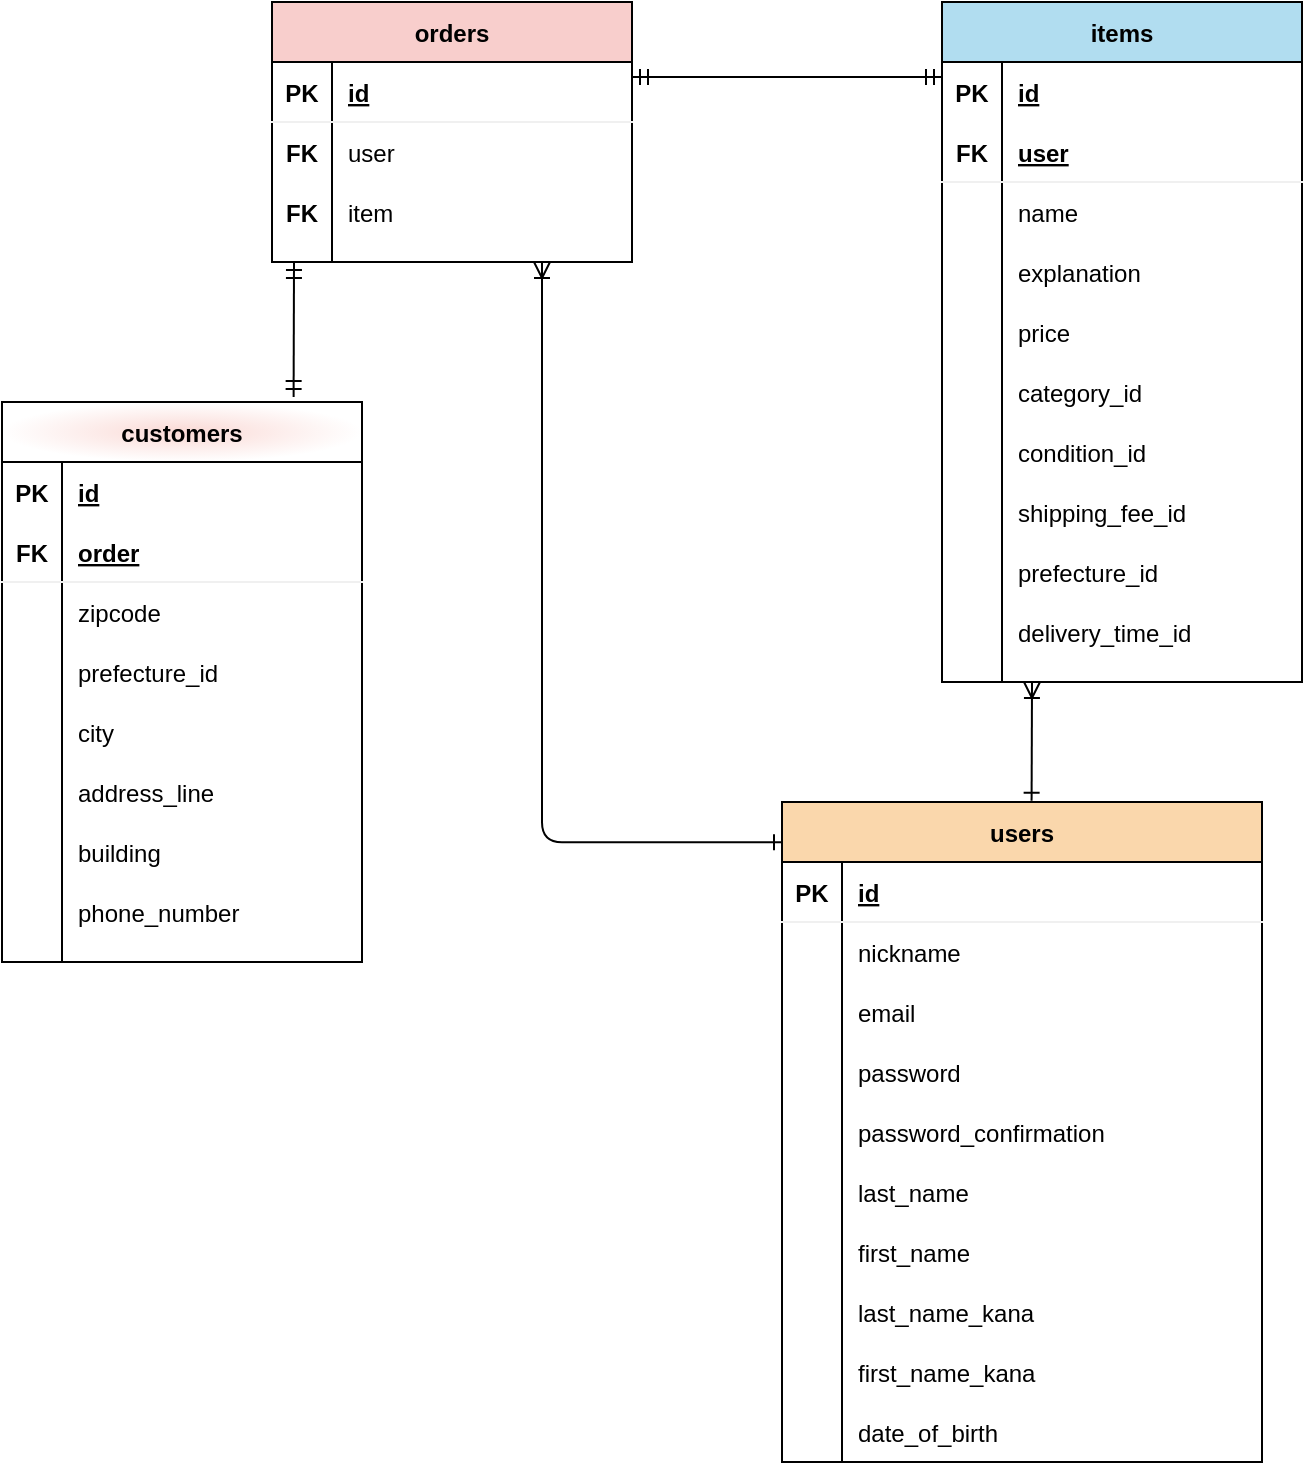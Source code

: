 <mxfile>
    <diagram id="JHvbgYdl8QxL3Ebm5baz" name="ページ1">
        <mxGraphModel dx="633" dy="582" grid="0" gridSize="10" guides="1" tooltips="1" connect="1" arrows="1" fold="1" page="1" pageScale="1" pageWidth="827" pageHeight="1169" math="0" shadow="0">
            <root>
                <mxCell id="0"/>
                <mxCell id="1" parent="0"/>
                <mxCell id="mZTGaqkIsWflntqPPB_l-186" style="edgeStyle=none;html=1;endArrow=ERoneToMany;endFill=0;startArrow=ERone;startFill=0;entryX=0.25;entryY=1;entryDx=0;entryDy=0;exitX=0.52;exitY=-0.002;exitDx=0;exitDy=0;exitPerimeter=0;" parent="1" source="0sT2IbzbCyzEYepKd-sI-136" target="0sT2IbzbCyzEYepKd-sI-175" edge="1">
                    <mxGeometry relative="1" as="geometry">
                        <mxPoint x="520" y="205" as="targetPoint"/>
                    </mxGeometry>
                </mxCell>
                <mxCell id="mZTGaqkIsWflntqPPB_l-187" style="edgeStyle=orthogonalEdgeStyle;html=1;endArrow=ERoneToMany;endFill=0;startArrow=ERone;startFill=0;exitX=0;exitY=0.061;exitDx=0;exitDy=0;exitPerimeter=0;" parent="1" source="0sT2IbzbCyzEYepKd-sI-136" edge="1">
                    <mxGeometry relative="1" as="geometry">
                        <mxPoint x="320" y="170" as="targetPoint"/>
                        <mxPoint x="390" y="470" as="sourcePoint"/>
                        <Array as="points">
                            <mxPoint x="320" y="460"/>
                        </Array>
                    </mxGeometry>
                </mxCell>
                <mxCell id="0sT2IbzbCyzEYepKd-sI-136" value="users" style="shape=table;startSize=30;container=1;collapsible=1;childLayout=tableLayout;fixedRows=1;rowLines=0;fontStyle=1;align=center;resizeLast=1;strokeColor=default;movable=1;resizable=1;rotatable=1;deletable=1;editable=1;connectable=1;fillColor=#fad7ac;swimlaneFillColor=default;" parent="1" vertex="1">
                    <mxGeometry x="440" y="440" width="240" height="330" as="geometry"/>
                </mxCell>
                <mxCell id="0sT2IbzbCyzEYepKd-sI-137" value="" style="shape=partialRectangle;collapsible=0;dropTarget=0;pointerEvents=0;fillColor=none;top=0;left=0;bottom=1;right=0;points=[[0,0.5],[1,0.5]];portConstraint=eastwest;strokeColor=#F0F0F0;movable=1;resizable=1;rotatable=1;deletable=1;editable=1;connectable=1;" parent="0sT2IbzbCyzEYepKd-sI-136" vertex="1">
                    <mxGeometry y="30" width="240" height="30" as="geometry"/>
                </mxCell>
                <mxCell id="0sT2IbzbCyzEYepKd-sI-138" value="PK" style="shape=partialRectangle;connectable=1;fillColor=none;top=0;left=0;bottom=0;right=0;fontStyle=1;overflow=hidden;strokeColor=#F0F0F0;movable=1;resizable=1;rotatable=1;deletable=1;editable=1;" parent="0sT2IbzbCyzEYepKd-sI-137" vertex="1">
                    <mxGeometry width="30" height="30" as="geometry">
                        <mxRectangle width="30" height="30" as="alternateBounds"/>
                    </mxGeometry>
                </mxCell>
                <mxCell id="0sT2IbzbCyzEYepKd-sI-139" value="id" style="shape=partialRectangle;connectable=1;fillColor=none;top=0;left=0;bottom=0;right=0;align=left;spacingLeft=6;fontStyle=5;overflow=hidden;strokeColor=#F0F0F0;movable=1;resizable=1;rotatable=1;deletable=1;editable=1;" parent="0sT2IbzbCyzEYepKd-sI-137" vertex="1">
                    <mxGeometry x="30" width="210" height="30" as="geometry">
                        <mxRectangle width="210" height="30" as="alternateBounds"/>
                    </mxGeometry>
                </mxCell>
                <mxCell id="0sT2IbzbCyzEYepKd-sI-140" value="" style="shape=partialRectangle;collapsible=0;dropTarget=0;pointerEvents=0;fillColor=none;top=0;left=0;bottom=0;right=0;points=[[0,0.5],[1,0.5]];portConstraint=eastwest;strokeColor=#F0F0F0;movable=1;resizable=1;rotatable=1;deletable=1;editable=1;connectable=1;" parent="0sT2IbzbCyzEYepKd-sI-136" vertex="1">
                    <mxGeometry y="60" width="240" height="30" as="geometry"/>
                </mxCell>
                <mxCell id="0sT2IbzbCyzEYepKd-sI-141" value="" style="shape=partialRectangle;connectable=1;fillColor=none;top=0;left=0;bottom=0;right=0;editable=1;overflow=hidden;strokeColor=#F0F0F0;movable=1;resizable=1;rotatable=1;deletable=1;" parent="0sT2IbzbCyzEYepKd-sI-140" vertex="1">
                    <mxGeometry width="30" height="30" as="geometry">
                        <mxRectangle width="30" height="30" as="alternateBounds"/>
                    </mxGeometry>
                </mxCell>
                <mxCell id="0sT2IbzbCyzEYepKd-sI-142" value="nickname" style="shape=partialRectangle;connectable=1;fillColor=none;top=0;left=0;bottom=0;right=0;align=left;spacingLeft=6;overflow=hidden;strokeColor=#F0F0F0;movable=1;resizable=1;rotatable=1;deletable=1;editable=1;" parent="0sT2IbzbCyzEYepKd-sI-140" vertex="1">
                    <mxGeometry x="30" width="210" height="30" as="geometry">
                        <mxRectangle width="210" height="30" as="alternateBounds"/>
                    </mxGeometry>
                </mxCell>
                <mxCell id="0sT2IbzbCyzEYepKd-sI-143" value="" style="shape=partialRectangle;collapsible=0;dropTarget=0;pointerEvents=0;fillColor=none;top=0;left=0;bottom=0;right=0;points=[[0,0.5],[1,0.5]];portConstraint=eastwest;strokeColor=#F0F0F0;movable=1;resizable=1;rotatable=1;deletable=1;editable=1;connectable=1;" parent="0sT2IbzbCyzEYepKd-sI-136" vertex="1">
                    <mxGeometry y="90" width="240" height="30" as="geometry"/>
                </mxCell>
                <mxCell id="0sT2IbzbCyzEYepKd-sI-144" value="" style="shape=partialRectangle;connectable=1;fillColor=none;top=0;left=0;bottom=0;right=0;editable=1;overflow=hidden;strokeColor=#F0F0F0;movable=1;resizable=1;rotatable=1;deletable=1;" parent="0sT2IbzbCyzEYepKd-sI-143" vertex="1">
                    <mxGeometry width="30" height="30" as="geometry">
                        <mxRectangle width="30" height="30" as="alternateBounds"/>
                    </mxGeometry>
                </mxCell>
                <mxCell id="0sT2IbzbCyzEYepKd-sI-145" value="email" style="shape=partialRectangle;connectable=1;fillColor=none;top=0;left=0;bottom=0;right=0;align=left;spacingLeft=6;overflow=hidden;strokeColor=#F0F0F0;movable=1;resizable=1;rotatable=1;deletable=1;editable=1;" parent="0sT2IbzbCyzEYepKd-sI-143" vertex="1">
                    <mxGeometry x="30" width="210" height="30" as="geometry">
                        <mxRectangle width="210" height="30" as="alternateBounds"/>
                    </mxGeometry>
                </mxCell>
                <mxCell id="0sT2IbzbCyzEYepKd-sI-146" value="" style="shape=partialRectangle;collapsible=0;dropTarget=0;pointerEvents=0;fillColor=none;top=0;left=0;bottom=0;right=0;points=[[0,0.5],[1,0.5]];portConstraint=eastwest;strokeColor=#F0F0F0;movable=1;resizable=1;rotatable=1;deletable=1;editable=1;connectable=1;" parent="0sT2IbzbCyzEYepKd-sI-136" vertex="1">
                    <mxGeometry y="120" width="240" height="30" as="geometry"/>
                </mxCell>
                <mxCell id="0sT2IbzbCyzEYepKd-sI-147" value="" style="shape=partialRectangle;connectable=1;fillColor=none;top=0;left=0;bottom=0;right=0;editable=1;overflow=hidden;strokeColor=#F0F0F0;movable=1;resizable=1;rotatable=1;deletable=1;" parent="0sT2IbzbCyzEYepKd-sI-146" vertex="1">
                    <mxGeometry width="30" height="30" as="geometry">
                        <mxRectangle width="30" height="30" as="alternateBounds"/>
                    </mxGeometry>
                </mxCell>
                <mxCell id="0sT2IbzbCyzEYepKd-sI-148" value="password" style="shape=partialRectangle;connectable=1;fillColor=none;top=0;left=0;bottom=0;right=0;align=left;spacingLeft=6;overflow=hidden;strokeColor=#F0F0F0;movable=1;resizable=1;rotatable=1;deletable=1;editable=1;" parent="0sT2IbzbCyzEYepKd-sI-146" vertex="1">
                    <mxGeometry x="30" width="210" height="30" as="geometry">
                        <mxRectangle width="210" height="30" as="alternateBounds"/>
                    </mxGeometry>
                </mxCell>
                <mxCell id="0sT2IbzbCyzEYepKd-sI-157" value="password_confirmation" style="shape=partialRectangle;connectable=1;fillColor=none;top=0;left=0;bottom=0;right=0;align=left;spacingLeft=6;overflow=hidden;strokeColor=#F0F0F0;movable=1;resizable=1;rotatable=1;deletable=1;editable=1;" parent="1" vertex="1">
                    <mxGeometry x="470" y="590" width="150" height="30" as="geometry">
                        <mxRectangle width="150" height="30" as="alternateBounds"/>
                    </mxGeometry>
                </mxCell>
                <mxCell id="0sT2IbzbCyzEYepKd-sI-158" value="last_name" style="shape=partialRectangle;connectable=1;fillColor=none;top=0;left=0;bottom=0;right=0;align=left;spacingLeft=6;overflow=hidden;strokeColor=#F0F0F0;movable=1;resizable=1;rotatable=1;deletable=1;editable=1;" parent="1" vertex="1">
                    <mxGeometry x="470" y="620" width="150" height="30" as="geometry">
                        <mxRectangle width="150" height="30" as="alternateBounds"/>
                    </mxGeometry>
                </mxCell>
                <mxCell id="0sT2IbzbCyzEYepKd-sI-159" value="first_name" style="shape=partialRectangle;connectable=1;fillColor=none;top=0;left=0;bottom=0;right=0;align=left;spacingLeft=6;overflow=hidden;strokeColor=#F0F0F0;movable=1;resizable=1;rotatable=1;deletable=1;editable=1;" parent="1" vertex="1">
                    <mxGeometry x="470" y="650" width="150" height="30" as="geometry">
                        <mxRectangle width="150" height="30" as="alternateBounds"/>
                    </mxGeometry>
                </mxCell>
                <mxCell id="0sT2IbzbCyzEYepKd-sI-160" value="last_name_kana" style="shape=partialRectangle;connectable=1;fillColor=none;top=0;left=0;bottom=0;right=0;align=left;spacingLeft=6;overflow=hidden;strokeColor=#F0F0F0;movable=1;resizable=1;rotatable=1;deletable=1;editable=1;" parent="1" vertex="1">
                    <mxGeometry x="470" y="680" width="150" height="30" as="geometry">
                        <mxRectangle width="150" height="30" as="alternateBounds"/>
                    </mxGeometry>
                </mxCell>
                <mxCell id="0sT2IbzbCyzEYepKd-sI-161" value="first_name_kana" style="shape=partialRectangle;connectable=1;fillColor=none;top=0;left=0;bottom=0;right=0;align=left;spacingLeft=6;overflow=hidden;strokeColor=#F0F0F0;movable=1;resizable=1;rotatable=1;deletable=1;editable=1;" parent="1" vertex="1">
                    <mxGeometry x="470" y="710" width="150" height="30" as="geometry">
                        <mxRectangle width="150" height="30" as="alternateBounds"/>
                    </mxGeometry>
                </mxCell>
                <mxCell id="0sT2IbzbCyzEYepKd-sI-162" value="date_of_birth" style="shape=partialRectangle;connectable=1;fillColor=none;top=0;left=0;bottom=0;right=0;align=left;spacingLeft=6;overflow=hidden;strokeColor=#F0F0F0;movable=1;resizable=1;rotatable=1;deletable=1;editable=1;" parent="1" vertex="1">
                    <mxGeometry x="470" y="740" width="150" height="30" as="geometry">
                        <mxRectangle width="150" height="30" as="alternateBounds"/>
                    </mxGeometry>
                </mxCell>
                <mxCell id="0sT2IbzbCyzEYepKd-sI-172" value="" style="endArrow=none;html=1;rounded=0;movable=1;resizable=1;rotatable=1;deletable=1;editable=1;connectable=1;" parent="1" edge="1">
                    <mxGeometry relative="1" as="geometry">
                        <mxPoint x="470" y="590" as="sourcePoint"/>
                        <mxPoint x="470" y="770" as="targetPoint"/>
                    </mxGeometry>
                </mxCell>
                <mxCell id="0sT2IbzbCyzEYepKd-sI-175" value="items" style="shape=table;startSize=30;container=1;collapsible=1;childLayout=tableLayout;fixedRows=1;rowLines=0;fontStyle=1;align=center;resizeLast=1;strokeColor=default;movable=1;resizable=1;rotatable=1;deletable=1;editable=1;connectable=1;fillColor=#b1ddf0;swimlaneFillColor=default;" parent="1" vertex="1">
                    <mxGeometry x="520" y="40" width="180" height="340" as="geometry">
                        <mxRectangle x="510" y="10" width="60" height="30" as="alternateBounds"/>
                    </mxGeometry>
                </mxCell>
                <mxCell id="0sT2IbzbCyzEYepKd-sI-176" value="" style="shape=partialRectangle;collapsible=0;dropTarget=0;pointerEvents=0;fillColor=none;top=0;left=0;bottom=0;right=0;points=[[0,0.5],[1,0.5]];portConstraint=eastwest;strokeColor=#F0F0F0;movable=1;resizable=1;rotatable=1;deletable=1;editable=1;connectable=1;" parent="0sT2IbzbCyzEYepKd-sI-175" vertex="1">
                    <mxGeometry y="30" width="180" height="30" as="geometry"/>
                </mxCell>
                <mxCell id="0sT2IbzbCyzEYepKd-sI-177" value="PK" style="shape=partialRectangle;connectable=1;fillColor=none;top=0;left=0;bottom=0;right=0;fontStyle=1;overflow=hidden;strokeColor=#F0F0F0;movable=1;resizable=1;rotatable=1;deletable=1;editable=1;" parent="0sT2IbzbCyzEYepKd-sI-176" vertex="1">
                    <mxGeometry width="30" height="30" as="geometry">
                        <mxRectangle width="30" height="30" as="alternateBounds"/>
                    </mxGeometry>
                </mxCell>
                <mxCell id="0sT2IbzbCyzEYepKd-sI-178" value="id" style="shape=partialRectangle;connectable=1;fillColor=none;top=0;left=0;bottom=0;right=0;align=left;spacingLeft=6;fontStyle=5;overflow=hidden;strokeColor=#F0F0F0;movable=1;resizable=1;rotatable=1;deletable=1;editable=1;" parent="0sT2IbzbCyzEYepKd-sI-176" vertex="1">
                    <mxGeometry x="30" width="150" height="30" as="geometry">
                        <mxRectangle width="150" height="30" as="alternateBounds"/>
                    </mxGeometry>
                </mxCell>
                <mxCell id="0sT2IbzbCyzEYepKd-sI-179" value="" style="shape=partialRectangle;collapsible=0;dropTarget=0;pointerEvents=0;fillColor=none;top=0;left=0;bottom=1;right=0;points=[[0,0.5],[1,0.5]];portConstraint=eastwest;strokeColor=#F0F0F0;movable=1;resizable=1;rotatable=1;deletable=1;editable=1;connectable=1;" parent="0sT2IbzbCyzEYepKd-sI-175" vertex="1">
                    <mxGeometry y="60" width="180" height="30" as="geometry"/>
                </mxCell>
                <mxCell id="0sT2IbzbCyzEYepKd-sI-180" value="FK" style="shape=partialRectangle;connectable=1;fillColor=none;top=0;left=0;bottom=0;right=0;fontStyle=1;overflow=hidden;strokeColor=#F0F0F0;movable=1;resizable=1;rotatable=1;deletable=1;editable=1;" parent="0sT2IbzbCyzEYepKd-sI-179" vertex="1">
                    <mxGeometry width="30" height="30" as="geometry">
                        <mxRectangle width="30" height="30" as="alternateBounds"/>
                    </mxGeometry>
                </mxCell>
                <mxCell id="0sT2IbzbCyzEYepKd-sI-181" value="user" style="shape=partialRectangle;connectable=1;fillColor=none;top=0;left=0;bottom=0;right=0;align=left;spacingLeft=6;fontStyle=5;overflow=hidden;strokeColor=#F0F0F0;movable=1;resizable=1;rotatable=1;deletable=1;editable=1;" parent="0sT2IbzbCyzEYepKd-sI-179" vertex="1">
                    <mxGeometry x="30" width="150" height="30" as="geometry">
                        <mxRectangle width="150" height="30" as="alternateBounds"/>
                    </mxGeometry>
                </mxCell>
                <mxCell id="0sT2IbzbCyzEYepKd-sI-182" value="" style="shape=partialRectangle;collapsible=0;dropTarget=0;pointerEvents=0;fillColor=none;top=0;left=0;bottom=0;right=0;points=[[0,0.5],[1,0.5]];portConstraint=eastwest;strokeColor=#F0F0F0;movable=1;resizable=1;rotatable=1;deletable=1;editable=1;connectable=1;" parent="0sT2IbzbCyzEYepKd-sI-175" vertex="1">
                    <mxGeometry y="90" width="180" height="30" as="geometry"/>
                </mxCell>
                <mxCell id="0sT2IbzbCyzEYepKd-sI-183" value="" style="shape=partialRectangle;connectable=1;fillColor=none;top=0;left=0;bottom=0;right=0;editable=1;overflow=hidden;strokeColor=#F0F0F0;movable=1;resizable=1;rotatable=1;deletable=1;" parent="0sT2IbzbCyzEYepKd-sI-182" vertex="1">
                    <mxGeometry width="30" height="30" as="geometry">
                        <mxRectangle width="30" height="30" as="alternateBounds"/>
                    </mxGeometry>
                </mxCell>
                <mxCell id="0sT2IbzbCyzEYepKd-sI-184" value="name" style="shape=partialRectangle;connectable=1;fillColor=none;top=0;left=0;bottom=0;right=0;align=left;spacingLeft=6;overflow=hidden;strokeColor=#F0F0F0;movable=1;resizable=1;rotatable=1;deletable=1;editable=1;" parent="0sT2IbzbCyzEYepKd-sI-182" vertex="1">
                    <mxGeometry x="30" width="150" height="30" as="geometry">
                        <mxRectangle width="150" height="30" as="alternateBounds"/>
                    </mxGeometry>
                </mxCell>
                <mxCell id="0sT2IbzbCyzEYepKd-sI-185" value="" style="shape=partialRectangle;collapsible=0;dropTarget=0;pointerEvents=0;fillColor=none;top=0;left=0;bottom=0;right=0;points=[[0,0.5],[1,0.5]];portConstraint=eastwest;strokeColor=#F0F0F0;movable=1;resizable=1;rotatable=1;deletable=1;editable=1;connectable=1;" parent="0sT2IbzbCyzEYepKd-sI-175" vertex="1">
                    <mxGeometry y="120" width="180" height="30" as="geometry"/>
                </mxCell>
                <mxCell id="0sT2IbzbCyzEYepKd-sI-186" value="" style="shape=partialRectangle;connectable=1;fillColor=none;top=0;left=0;bottom=0;right=0;editable=1;overflow=hidden;strokeColor=#F0F0F0;movable=1;resizable=1;rotatable=1;deletable=1;" parent="0sT2IbzbCyzEYepKd-sI-185" vertex="1">
                    <mxGeometry width="30" height="30" as="geometry">
                        <mxRectangle width="30" height="30" as="alternateBounds"/>
                    </mxGeometry>
                </mxCell>
                <mxCell id="0sT2IbzbCyzEYepKd-sI-187" value="explanation" style="shape=partialRectangle;connectable=1;fillColor=none;top=0;left=0;bottom=0;right=0;align=left;spacingLeft=6;overflow=hidden;strokeColor=#F0F0F0;movable=1;resizable=1;rotatable=1;deletable=1;editable=1;" parent="0sT2IbzbCyzEYepKd-sI-185" vertex="1">
                    <mxGeometry x="30" width="150" height="30" as="geometry">
                        <mxRectangle width="150" height="30" as="alternateBounds"/>
                    </mxGeometry>
                </mxCell>
                <mxCell id="0sT2IbzbCyzEYepKd-sI-193" value="" style="endArrow=none;html=1;rounded=0;movable=1;resizable=1;rotatable=1;deletable=1;editable=1;connectable=1;exitX=0;exitY=0.25;exitDx=0;exitDy=0;" parent="1" source="0sT2IbzbCyzEYepKd-sI-187" edge="1">
                    <mxGeometry relative="1" as="geometry">
                        <mxPoint x="550" y="220" as="sourcePoint"/>
                        <mxPoint x="550" y="380" as="targetPoint"/>
                    </mxGeometry>
                </mxCell>
                <mxCell id="0sT2IbzbCyzEYepKd-sI-196" value="price" style="shape=partialRectangle;connectable=1;fillColor=none;top=0;left=0;bottom=0;right=0;align=left;spacingLeft=6;overflow=hidden;strokeColor=#F0F0F0;movable=1;resizable=1;rotatable=1;deletable=1;editable=1;" parent="1" vertex="1">
                    <mxGeometry x="550" y="190" width="120" height="30" as="geometry">
                        <mxRectangle width="120" height="30" as="alternateBounds"/>
                    </mxGeometry>
                </mxCell>
                <mxCell id="0sT2IbzbCyzEYepKd-sI-197" value="category_id" style="shape=partialRectangle;connectable=1;fillColor=none;top=0;left=0;bottom=0;right=0;align=left;spacingLeft=6;overflow=hidden;strokeColor=#F0F0F0;movable=1;resizable=1;rotatable=1;deletable=1;editable=1;" parent="1" vertex="1">
                    <mxGeometry x="550" y="220" width="120" height="30" as="geometry">
                        <mxRectangle width="120" height="30" as="alternateBounds"/>
                    </mxGeometry>
                </mxCell>
                <mxCell id="0sT2IbzbCyzEYepKd-sI-198" value="condition_id" style="shape=partialRectangle;connectable=1;fillColor=none;top=0;left=0;bottom=0;right=0;align=left;spacingLeft=6;overflow=hidden;strokeColor=#F0F0F0;movable=1;resizable=1;rotatable=1;deletable=1;editable=1;" parent="1" vertex="1">
                    <mxGeometry x="550" y="250" width="120" height="30" as="geometry">
                        <mxRectangle width="120" height="30" as="alternateBounds"/>
                    </mxGeometry>
                </mxCell>
                <mxCell id="0sT2IbzbCyzEYepKd-sI-199" value="shipping_fee_id" style="shape=partialRectangle;connectable=1;fillColor=none;top=0;left=0;bottom=0;right=0;align=left;spacingLeft=6;overflow=hidden;strokeColor=#F0F0F0;movable=1;resizable=1;rotatable=1;deletable=1;editable=1;" parent="1" vertex="1">
                    <mxGeometry x="550" y="280" width="120" height="30" as="geometry">
                        <mxRectangle width="120" height="30" as="alternateBounds"/>
                    </mxGeometry>
                </mxCell>
                <mxCell id="0sT2IbzbCyzEYepKd-sI-200" value="prefecture_id" style="shape=partialRectangle;connectable=1;fillColor=none;top=0;left=0;bottom=0;right=0;align=left;spacingLeft=6;overflow=hidden;strokeColor=#F0F0F0;movable=1;resizable=1;rotatable=1;deletable=1;editable=1;" parent="1" vertex="1">
                    <mxGeometry x="550" y="310" width="120" height="30" as="geometry">
                        <mxRectangle width="120" height="30" as="alternateBounds"/>
                    </mxGeometry>
                </mxCell>
                <mxCell id="0sT2IbzbCyzEYepKd-sI-201" value="delivery_time_id" style="shape=partialRectangle;connectable=1;fillColor=none;top=0;left=0;bottom=0;right=0;align=left;spacingLeft=6;overflow=hidden;strokeColor=#F0F0F0;movable=1;resizable=1;rotatable=1;deletable=1;editable=1;" parent="1" vertex="1">
                    <mxGeometry x="550" y="340" width="120" height="30" as="geometry">
                        <mxRectangle width="120" height="30" as="alternateBounds"/>
                    </mxGeometry>
                </mxCell>
                <mxCell id="0sT2IbzbCyzEYepKd-sI-207" value="orders" style="shape=table;startSize=30;container=1;collapsible=1;childLayout=tableLayout;fixedRows=1;rowLines=0;fontStyle=1;align=center;resizeLast=1;strokeColor=default;movable=1;resizable=1;rotatable=1;deletable=1;editable=1;connectable=1;fillColor=#f8cecc;swimlaneFillColor=default;" parent="1" vertex="1">
                    <mxGeometry x="185" y="40" width="180" height="130" as="geometry"/>
                </mxCell>
                <mxCell id="0sT2IbzbCyzEYepKd-sI-208" value="" style="shape=partialRectangle;collapsible=0;dropTarget=0;pointerEvents=0;fillColor=none;top=0;left=0;bottom=1;right=0;points=[[0,0.5],[1,0.5]];portConstraint=eastwest;strokeColor=#F0F0F0;movable=1;resizable=1;rotatable=1;deletable=1;editable=1;connectable=1;" parent="0sT2IbzbCyzEYepKd-sI-207" vertex="1">
                    <mxGeometry y="30" width="180" height="30" as="geometry"/>
                </mxCell>
                <mxCell id="0sT2IbzbCyzEYepKd-sI-209" value="PK" style="shape=partialRectangle;connectable=1;fillColor=none;top=0;left=0;bottom=0;right=0;fontStyle=1;overflow=hidden;strokeColor=#F0F0F0;movable=1;resizable=1;rotatable=1;deletable=1;editable=1;" parent="0sT2IbzbCyzEYepKd-sI-208" vertex="1">
                    <mxGeometry width="30" height="30" as="geometry">
                        <mxRectangle width="30" height="30" as="alternateBounds"/>
                    </mxGeometry>
                </mxCell>
                <mxCell id="0sT2IbzbCyzEYepKd-sI-210" value="id" style="shape=partialRectangle;connectable=1;fillColor=none;top=0;left=0;bottom=0;right=0;align=left;spacingLeft=6;fontStyle=5;overflow=hidden;strokeColor=#F0F0F0;movable=1;resizable=1;rotatable=1;deletable=1;editable=1;" parent="0sT2IbzbCyzEYepKd-sI-208" vertex="1">
                    <mxGeometry x="30" width="150" height="30" as="geometry">
                        <mxRectangle width="150" height="30" as="alternateBounds"/>
                    </mxGeometry>
                </mxCell>
                <mxCell id="0sT2IbzbCyzEYepKd-sI-211" value="" style="shape=partialRectangle;collapsible=0;dropTarget=0;pointerEvents=0;fillColor=none;top=0;left=0;bottom=0;right=0;points=[[0,0.5],[1,0.5]];portConstraint=eastwest;strokeColor=#F0F0F0;movable=1;resizable=1;rotatable=1;deletable=1;editable=1;connectable=1;" parent="0sT2IbzbCyzEYepKd-sI-207" vertex="1">
                    <mxGeometry y="60" width="180" height="30" as="geometry"/>
                </mxCell>
                <mxCell id="0sT2IbzbCyzEYepKd-sI-212" value="FK" style="shape=partialRectangle;connectable=1;fillColor=none;top=0;left=0;bottom=0;right=0;editable=1;overflow=hidden;strokeColor=#F0F0F0;fontStyle=1;movable=1;resizable=1;rotatable=1;deletable=1;" parent="0sT2IbzbCyzEYepKd-sI-211" vertex="1">
                    <mxGeometry width="30" height="30" as="geometry">
                        <mxRectangle width="30" height="30" as="alternateBounds"/>
                    </mxGeometry>
                </mxCell>
                <mxCell id="0sT2IbzbCyzEYepKd-sI-213" value="user" style="shape=partialRectangle;connectable=1;fillColor=none;top=0;left=0;bottom=0;right=0;align=left;spacingLeft=6;overflow=hidden;strokeColor=#F0F0F0;movable=1;resizable=1;rotatable=1;deletable=1;editable=1;" parent="0sT2IbzbCyzEYepKd-sI-211" vertex="1">
                    <mxGeometry x="30" width="150" height="30" as="geometry">
                        <mxRectangle width="150" height="30" as="alternateBounds"/>
                    </mxGeometry>
                </mxCell>
                <mxCell id="0sT2IbzbCyzEYepKd-sI-214" value="" style="shape=partialRectangle;collapsible=0;dropTarget=0;pointerEvents=0;fillColor=none;top=0;left=0;bottom=0;right=0;points=[[0,0.5],[1,0.5]];portConstraint=eastwest;strokeColor=#F0F0F0;movable=1;resizable=1;rotatable=1;deletable=1;editable=1;connectable=1;" parent="0sT2IbzbCyzEYepKd-sI-207" vertex="1">
                    <mxGeometry y="90" width="180" height="30" as="geometry"/>
                </mxCell>
                <mxCell id="0sT2IbzbCyzEYepKd-sI-215" value="FK" style="shape=partialRectangle;connectable=1;fillColor=none;top=0;left=0;bottom=0;right=0;editable=1;overflow=hidden;strokeColor=#F0F0F0;fontStyle=1;movable=1;resizable=1;rotatable=1;deletable=1;" parent="0sT2IbzbCyzEYepKd-sI-214" vertex="1">
                    <mxGeometry width="30" height="30" as="geometry">
                        <mxRectangle width="30" height="30" as="alternateBounds"/>
                    </mxGeometry>
                </mxCell>
                <mxCell id="0sT2IbzbCyzEYepKd-sI-216" value="item" style="shape=partialRectangle;connectable=1;fillColor=none;top=0;left=0;bottom=0;right=0;align=left;spacingLeft=6;overflow=hidden;strokeColor=#F0F0F0;movable=1;resizable=1;rotatable=1;deletable=1;editable=1;" parent="0sT2IbzbCyzEYepKd-sI-214" vertex="1">
                    <mxGeometry x="30" width="150" height="30" as="geometry">
                        <mxRectangle width="150" height="30" as="alternateBounds"/>
                    </mxGeometry>
                </mxCell>
                <mxCell id="mZTGaqkIsWflntqPPB_l-146" value="customers" style="shape=table;startSize=30;container=1;collapsible=1;childLayout=tableLayout;fixedRows=1;rowLines=0;fontStyle=1;align=center;resizeLast=1;strokeColor=default;movable=1;resizable=1;rotatable=1;deletable=1;editable=1;connectable=1;fillColor=#fad9d5;gradientColor=#ffffff;gradientDirection=radial;swimlaneFillColor=default;" parent="1" vertex="1">
                    <mxGeometry x="50" y="240" width="180" height="280" as="geometry">
                        <mxRectangle x="510" y="10" width="60" height="30" as="alternateBounds"/>
                    </mxGeometry>
                </mxCell>
                <mxCell id="mZTGaqkIsWflntqPPB_l-147" value="" style="shape=partialRectangle;collapsible=0;dropTarget=0;pointerEvents=0;fillColor=none;top=0;left=0;bottom=0;right=0;points=[[0,0.5],[1,0.5]];portConstraint=eastwest;strokeColor=#F0F0F0;movable=1;resizable=1;rotatable=1;deletable=1;editable=1;connectable=1;" parent="mZTGaqkIsWflntqPPB_l-146" vertex="1">
                    <mxGeometry y="30" width="180" height="30" as="geometry"/>
                </mxCell>
                <mxCell id="mZTGaqkIsWflntqPPB_l-148" value="PK" style="shape=partialRectangle;connectable=1;fillColor=none;top=0;left=0;bottom=0;right=0;fontStyle=1;overflow=hidden;strokeColor=#F0F0F0;movable=1;resizable=1;rotatable=1;deletable=1;editable=1;" parent="mZTGaqkIsWflntqPPB_l-147" vertex="1">
                    <mxGeometry width="30" height="30" as="geometry">
                        <mxRectangle width="30" height="30" as="alternateBounds"/>
                    </mxGeometry>
                </mxCell>
                <mxCell id="mZTGaqkIsWflntqPPB_l-149" value="id" style="shape=partialRectangle;connectable=1;fillColor=none;top=0;left=0;bottom=0;right=0;align=left;spacingLeft=6;fontStyle=5;overflow=hidden;strokeColor=#F0F0F0;movable=1;resizable=1;rotatable=1;deletable=1;editable=1;" parent="mZTGaqkIsWflntqPPB_l-147" vertex="1">
                    <mxGeometry x="30" width="150" height="30" as="geometry">
                        <mxRectangle width="150" height="30" as="alternateBounds"/>
                    </mxGeometry>
                </mxCell>
                <mxCell id="mZTGaqkIsWflntqPPB_l-150" value="" style="shape=partialRectangle;collapsible=0;dropTarget=0;pointerEvents=0;fillColor=none;top=0;left=0;bottom=1;right=0;points=[[0,0.5],[1,0.5]];portConstraint=eastwest;strokeColor=#F0F0F0;movable=1;resizable=1;rotatable=1;deletable=1;editable=1;connectable=1;" parent="mZTGaqkIsWflntqPPB_l-146" vertex="1">
                    <mxGeometry y="60" width="180" height="30" as="geometry"/>
                </mxCell>
                <mxCell id="mZTGaqkIsWflntqPPB_l-151" value="FK" style="shape=partialRectangle;connectable=1;fillColor=none;top=0;left=0;bottom=0;right=0;fontStyle=1;overflow=hidden;strokeColor=#F0F0F0;movable=1;resizable=1;rotatable=1;deletable=1;editable=1;" parent="mZTGaqkIsWflntqPPB_l-150" vertex="1">
                    <mxGeometry width="30" height="30" as="geometry">
                        <mxRectangle width="30" height="30" as="alternateBounds"/>
                    </mxGeometry>
                </mxCell>
                <mxCell id="mZTGaqkIsWflntqPPB_l-152" value="order" style="shape=partialRectangle;connectable=1;fillColor=none;top=0;left=0;bottom=0;right=0;align=left;spacingLeft=6;fontStyle=5;overflow=hidden;strokeColor=#F0F0F0;movable=1;resizable=1;rotatable=1;deletable=1;editable=1;" parent="mZTGaqkIsWflntqPPB_l-150" vertex="1">
                    <mxGeometry x="30" width="150" height="30" as="geometry">
                        <mxRectangle width="150" height="30" as="alternateBounds"/>
                    </mxGeometry>
                </mxCell>
                <mxCell id="mZTGaqkIsWflntqPPB_l-153" value="" style="shape=partialRectangle;collapsible=0;dropTarget=0;pointerEvents=0;fillColor=none;top=0;left=0;bottom=0;right=0;points=[[0,0.5],[1,0.5]];portConstraint=eastwest;strokeColor=#F0F0F0;movable=1;resizable=1;rotatable=1;deletable=1;editable=1;connectable=1;" parent="mZTGaqkIsWflntqPPB_l-146" vertex="1">
                    <mxGeometry y="90" width="180" height="30" as="geometry"/>
                </mxCell>
                <mxCell id="mZTGaqkIsWflntqPPB_l-154" value="" style="shape=partialRectangle;connectable=1;fillColor=none;top=0;left=0;bottom=0;right=0;editable=1;overflow=hidden;strokeColor=#F0F0F0;movable=1;resizable=1;rotatable=1;deletable=1;" parent="mZTGaqkIsWflntqPPB_l-153" vertex="1">
                    <mxGeometry width="30" height="30" as="geometry">
                        <mxRectangle width="30" height="30" as="alternateBounds"/>
                    </mxGeometry>
                </mxCell>
                <mxCell id="mZTGaqkIsWflntqPPB_l-155" value="zipcode" style="shape=partialRectangle;connectable=1;fillColor=none;top=0;left=0;bottom=0;right=0;align=left;spacingLeft=6;overflow=hidden;strokeColor=#F0F0F0;movable=1;resizable=1;rotatable=1;deletable=1;editable=1;" parent="mZTGaqkIsWflntqPPB_l-153" vertex="1">
                    <mxGeometry x="30" width="150" height="30" as="geometry">
                        <mxRectangle width="150" height="30" as="alternateBounds"/>
                    </mxGeometry>
                </mxCell>
                <mxCell id="mZTGaqkIsWflntqPPB_l-156" value="" style="shape=partialRectangle;collapsible=0;dropTarget=0;pointerEvents=0;fillColor=none;top=0;left=0;bottom=0;right=0;points=[[0,0.5],[1,0.5]];portConstraint=eastwest;strokeColor=#F0F0F0;movable=1;resizable=1;rotatable=1;deletable=1;editable=1;connectable=1;" parent="mZTGaqkIsWflntqPPB_l-146" vertex="1">
                    <mxGeometry y="120" width="180" height="30" as="geometry"/>
                </mxCell>
                <mxCell id="mZTGaqkIsWflntqPPB_l-157" value="" style="shape=partialRectangle;connectable=1;fillColor=none;top=0;left=0;bottom=0;right=0;editable=1;overflow=hidden;strokeColor=#F0F0F0;movable=1;resizable=1;rotatable=1;deletable=1;" parent="mZTGaqkIsWflntqPPB_l-156" vertex="1">
                    <mxGeometry width="30" height="30" as="geometry">
                        <mxRectangle width="30" height="30" as="alternateBounds"/>
                    </mxGeometry>
                </mxCell>
                <mxCell id="mZTGaqkIsWflntqPPB_l-158" value="prefecture_id" style="shape=partialRectangle;connectable=1;fillColor=none;top=0;left=0;bottom=0;right=0;align=left;spacingLeft=6;overflow=hidden;strokeColor=#F0F0F0;movable=1;resizable=1;rotatable=1;deletable=1;editable=1;" parent="mZTGaqkIsWflntqPPB_l-156" vertex="1">
                    <mxGeometry x="30" width="150" height="30" as="geometry">
                        <mxRectangle width="150" height="30" as="alternateBounds"/>
                    </mxGeometry>
                </mxCell>
                <mxCell id="mZTGaqkIsWflntqPPB_l-160" value="city" style="shape=partialRectangle;connectable=1;fillColor=none;top=0;left=0;bottom=0;right=0;align=left;spacingLeft=6;overflow=hidden;strokeColor=#F0F0F0;movable=1;resizable=1;rotatable=1;deletable=1;editable=1;" parent="1" vertex="1">
                    <mxGeometry x="80" y="390" width="120" height="30" as="geometry">
                        <mxRectangle width="120" height="30" as="alternateBounds"/>
                    </mxGeometry>
                </mxCell>
                <mxCell id="mZTGaqkIsWflntqPPB_l-161" value="address_line" style="shape=partialRectangle;connectable=1;fillColor=none;top=0;left=0;bottom=0;right=0;align=left;spacingLeft=6;overflow=hidden;strokeColor=#F0F0F0;movable=1;resizable=1;rotatable=1;deletable=1;editable=1;" parent="1" vertex="1">
                    <mxGeometry x="80" y="420" width="120" height="30" as="geometry">
                        <mxRectangle width="120" height="30" as="alternateBounds"/>
                    </mxGeometry>
                </mxCell>
                <mxCell id="mZTGaqkIsWflntqPPB_l-162" value="building" style="shape=partialRectangle;connectable=1;fillColor=none;top=0;left=0;bottom=0;right=0;align=left;spacingLeft=6;overflow=hidden;strokeColor=#F0F0F0;movable=1;resizable=1;rotatable=1;deletable=1;editable=1;" parent="1" vertex="1">
                    <mxGeometry x="80" y="450" width="120" height="30" as="geometry">
                        <mxRectangle width="120" height="30" as="alternateBounds"/>
                    </mxGeometry>
                </mxCell>
                <mxCell id="mZTGaqkIsWflntqPPB_l-163" value="phone_number" style="shape=partialRectangle;connectable=1;fillColor=none;top=0;left=0;bottom=0;right=0;align=left;spacingLeft=6;overflow=hidden;strokeColor=#F0F0F0;movable=1;resizable=1;rotatable=1;deletable=1;editable=1;" parent="1" vertex="1">
                    <mxGeometry x="80" y="480" width="135" height="30" as="geometry">
                        <mxRectangle width="120" height="30" as="alternateBounds"/>
                    </mxGeometry>
                </mxCell>
                <mxCell id="mZTGaqkIsWflntqPPB_l-188" value="" style="fontSize=12;html=1;endArrow=ERmandOne;startArrow=ERmandOne;exitX=1;exitY=0.25;exitDx=0;exitDy=0;entryX=0;entryY=0.25;entryDx=0;entryDy=0;" parent="1" source="0sT2IbzbCyzEYepKd-sI-210" target="0sT2IbzbCyzEYepKd-sI-177" edge="1">
                    <mxGeometry width="100" height="100" relative="1" as="geometry">
                        <mxPoint x="520" y="530" as="sourcePoint"/>
                        <mxPoint x="510" y="58" as="targetPoint"/>
                    </mxGeometry>
                </mxCell>
                <mxCell id="mZTGaqkIsWflntqPPB_l-190" value="" style="fontSize=12;html=1;endArrow=ERmandOne;startArrow=ERmandOne;exitX=0.81;exitY=-0.009;exitDx=0;exitDy=0;exitPerimeter=0;" parent="1" source="mZTGaqkIsWflntqPPB_l-146" edge="1">
                    <mxGeometry width="100" height="100" relative="1" as="geometry">
                        <mxPoint x="390" y="630" as="sourcePoint"/>
                        <mxPoint x="196" y="170" as="targetPoint"/>
                    </mxGeometry>
                </mxCell>
                <mxCell id="3" value="" style="endArrow=none;html=1;rounded=0;exitX=0;exitY=0;exitDx=0;exitDy=0;" parent="1" source="mZTGaqkIsWflntqPPB_l-160" edge="1">
                    <mxGeometry relative="1" as="geometry">
                        <mxPoint x="51" y="436" as="sourcePoint"/>
                        <mxPoint x="80" y="520" as="targetPoint"/>
                    </mxGeometry>
                </mxCell>
                <mxCell id="7" value="" style="endArrow=none;html=1;rounded=0;exitX=0;exitY=1;exitDx=0;exitDy=0;" parent="1" source="0sT2IbzbCyzEYepKd-sI-216" edge="1">
                    <mxGeometry relative="1" as="geometry">
                        <mxPoint x="213" y="161" as="sourcePoint"/>
                        <mxPoint x="215" y="170" as="targetPoint"/>
                    </mxGeometry>
                </mxCell>
            </root>
        </mxGraphModel>
    </diagram>
</mxfile>